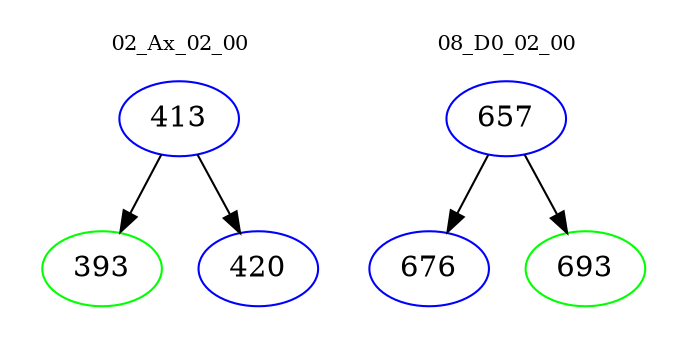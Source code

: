 digraph{
subgraph cluster_0 {
color = white
label = "02_Ax_02_00";
fontsize=10;
T0_413 [label="413", color="blue"]
T0_413 -> T0_393 [color="black"]
T0_393 [label="393", color="green"]
T0_413 -> T0_420 [color="black"]
T0_420 [label="420", color="blue"]
}
subgraph cluster_1 {
color = white
label = "08_D0_02_00";
fontsize=10;
T1_657 [label="657", color="blue"]
T1_657 -> T1_676 [color="black"]
T1_676 [label="676", color="blue"]
T1_657 -> T1_693 [color="black"]
T1_693 [label="693", color="green"]
}
}
